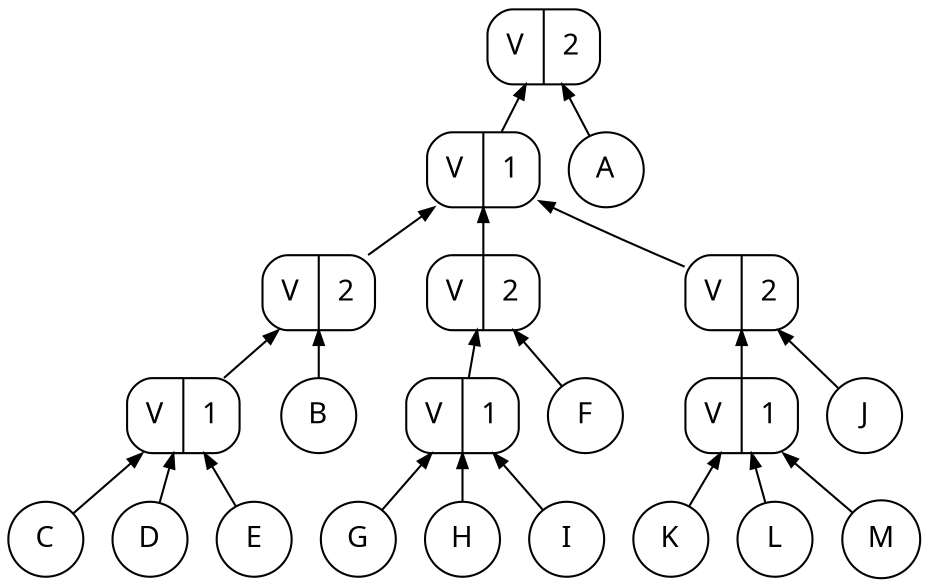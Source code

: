 digraph vstruct {
edge [dir=back, arrowsize=.7];
node [shape=circle, fontname="Tt-Kp"];
ranksep=0.3;
nodesep=0.2;
"[]" [label="V | 2", shape=Mrecord, fontname="Kp"];
"[1]" [label="V | 1", shape=Mrecord, fontname="Kp"];
"[1,1]" [label="V | 2", shape=Mrecord, fontname="Kp"];
"[1,1,1]" [label="V | 1", shape=Mrecord, fontname="Kp"];
"[1,1,1,1]" [label="C"];
"[1,1,1]" -> "[1,1,1,1]";
"[1,1,1,2]" [label="D"];
"[1,1,1]" -> "[1,1,1,2]";
"[1,1,1,3]" [label="E"];
"[1,1,1]" -> "[1,1,1,3]";
"[1,1]" -> "[1,1,1]";
"[1,1,2]" [label="B"];
"[1,1]" -> "[1,1,2]";
"[1]" -> "[1,1]";
"[1,2]" [label="V | 2", shape=Mrecord, fontname="Kp"];
"[1,2,1]" [label="V | 1", shape=Mrecord, fontname="Kp"];
"[1,2,1,1]" [label="G"];
"[1,2,1]" -> "[1,2,1,1]";
"[1,2,1,2]" [label="H"];
"[1,2,1]" -> "[1,2,1,2]";
"[1,2,1,3]" [label="I"];
"[1,2,1]" -> "[1,2,1,3]";
"[1,2]" -> "[1,2,1]";
"[1,2,2]" [label="F"];
"[1,2]" -> "[1,2,2]";
"[1]" -> "[1,2]";
"[1,3]" [label="V | 2", shape=Mrecord, fontname="Kp"];
"[1,3,1]" [label="V | 1", shape=Mrecord, fontname="Kp"];
"[1,3,1,1]" [label="K"];
"[1,3,1]" -> "[1,3,1,1]";
"[1,3,1,2]" [label="L"];
"[1,3,1]" -> "[1,3,1,2]";
"[1,3,1,3]" [label="M"];
"[1,3,1]" -> "[1,3,1,3]";
"[1,3]" -> "[1,3,1]";
"[1,3,2]" [label="J"];
"[1,3]" -> "[1,3,2]";
"[1]" -> "[1,3]";
"[]" -> "[1]";
"[2]" [label="A"];
"[]" -> "[2]";
}
